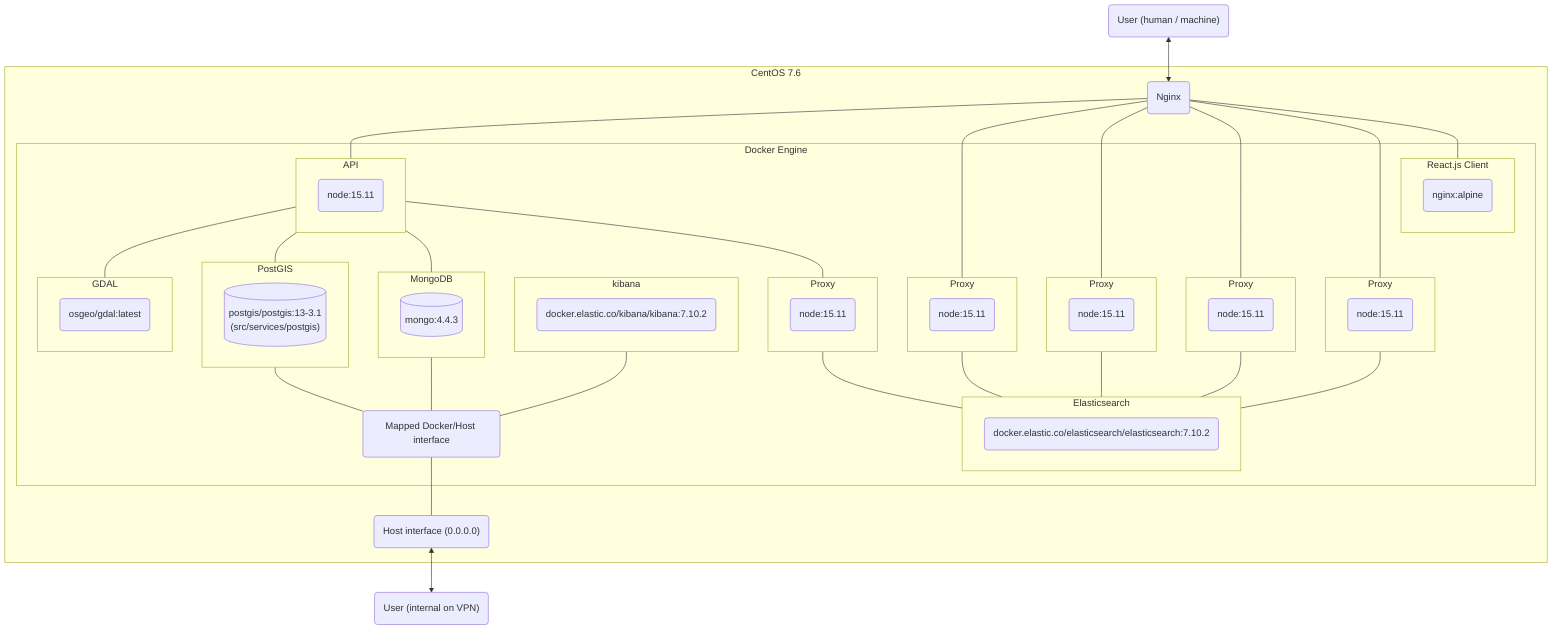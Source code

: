 flowchart

    User("User (human / machine)") <--> nginx

    %% CentOS boundary
    subgraph CentOS_boundary ["CentOS 7.6"]

        nginx(Nginx)
        nginx --- client_container
        nginx --- proxy_container_2
        nginx --- proxy_container_3
        nginx --- proxy_container_4
        nginx --- proxy_container_5
        proxy_container_2 --- es_container
        proxy_container_3 --- es_container
        proxy_container_4 --- es_container
        proxy_container_5 --- es_container
        nginx --- api_container

        %% Docker Engine boundary
        subgraph Docker_boundary ["Docker Engine"]

            %% Docker container boundaries
            subgraph client_container [React.js Client]
                client("nginx:alpine")
            end
            subgraph api_container [API]
                api("node:15.11")
            end
            subgraph proxy_container_1 [Proxy]
                ClientProxy1("node:15.11")
            end     
            subgraph proxy_container_2 [Proxy]
                ClientProxy2("node:15.11")
            end     
            subgraph proxy_container_3 [Proxy]
                ClientProxy3("node:15.11")
            end    
            subgraph proxy_container_4 [Proxy]
                ClientProxy4("node:15.11")
            end
            subgraph proxy_container_5 [Proxy]
                ApiProxy("node:15.11")
            end
            subgraph es_container ["Elasticsearch"]
                Elasticsearch(docker.elastic.co/elasticsearch/elasticsearch:7.10.2)
            end
            subgraph kibana_container[kibana]
                Kibana("docker.elastic.co/kibana/kibana:7.10.2")
            end
            subgraph mongo_container [MongoDB]
                Mongo[("mongo:4.4.3")]
            end    
            subgraph postgis_container [PostGIS]
                PostGIS[("postgis/postgis:13-3.1<br />(src/services/postgis)")]
            end
            subgraph gdal_container [GDAL]
                GDAL("osgeo/gdal:latest")
            end

            %% Topology
            api_container --- proxy_container_1
            proxy_container_1 --- es_container
            api_container --- mongo_container
            api_container --- postgis_container
            api_container --- gdal_container
            
            Host("Mapped Docker/Host interface")
            mongo_container --- Host
            postgis_container --- Host
            kibana_container --- Host
        end

        Host --- Host_interface("Host interface (0.0.0.0)")
    end

    Host_interface <--> User2("User (internal on VPN)")